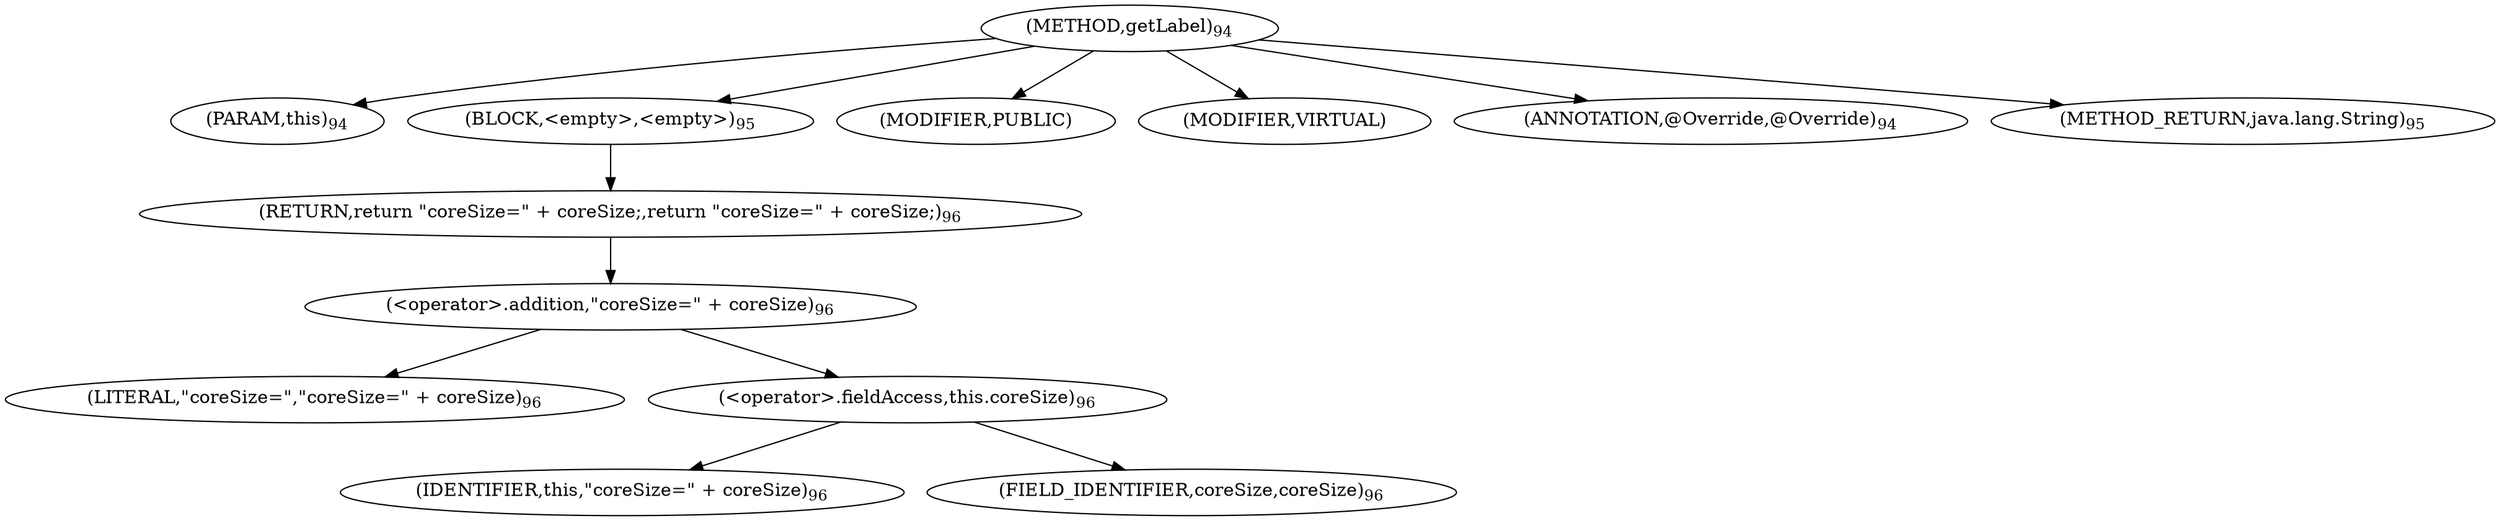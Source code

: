 digraph "getLabel" {  
"324" [label = <(METHOD,getLabel)<SUB>94</SUB>> ]
"325" [label = <(PARAM,this)<SUB>94</SUB>> ]
"326" [label = <(BLOCK,&lt;empty&gt;,&lt;empty&gt;)<SUB>95</SUB>> ]
"327" [label = <(RETURN,return &quot;coreSize=&quot; + coreSize;,return &quot;coreSize=&quot; + coreSize;)<SUB>96</SUB>> ]
"328" [label = <(&lt;operator&gt;.addition,&quot;coreSize=&quot; + coreSize)<SUB>96</SUB>> ]
"329" [label = <(LITERAL,&quot;coreSize=&quot;,&quot;coreSize=&quot; + coreSize)<SUB>96</SUB>> ]
"330" [label = <(&lt;operator&gt;.fieldAccess,this.coreSize)<SUB>96</SUB>> ]
"331" [label = <(IDENTIFIER,this,&quot;coreSize=&quot; + coreSize)<SUB>96</SUB>> ]
"332" [label = <(FIELD_IDENTIFIER,coreSize,coreSize)<SUB>96</SUB>> ]
"333" [label = <(MODIFIER,PUBLIC)> ]
"334" [label = <(MODIFIER,VIRTUAL)> ]
"335" [label = <(ANNOTATION,@Override,@Override)<SUB>94</SUB>> ]
"336" [label = <(METHOD_RETURN,java.lang.String)<SUB>95</SUB>> ]
  "324" -> "325" 
  "324" -> "326" 
  "324" -> "333" 
  "324" -> "334" 
  "324" -> "335" 
  "324" -> "336" 
  "326" -> "327" 
  "327" -> "328" 
  "328" -> "329" 
  "328" -> "330" 
  "330" -> "331" 
  "330" -> "332" 
}

